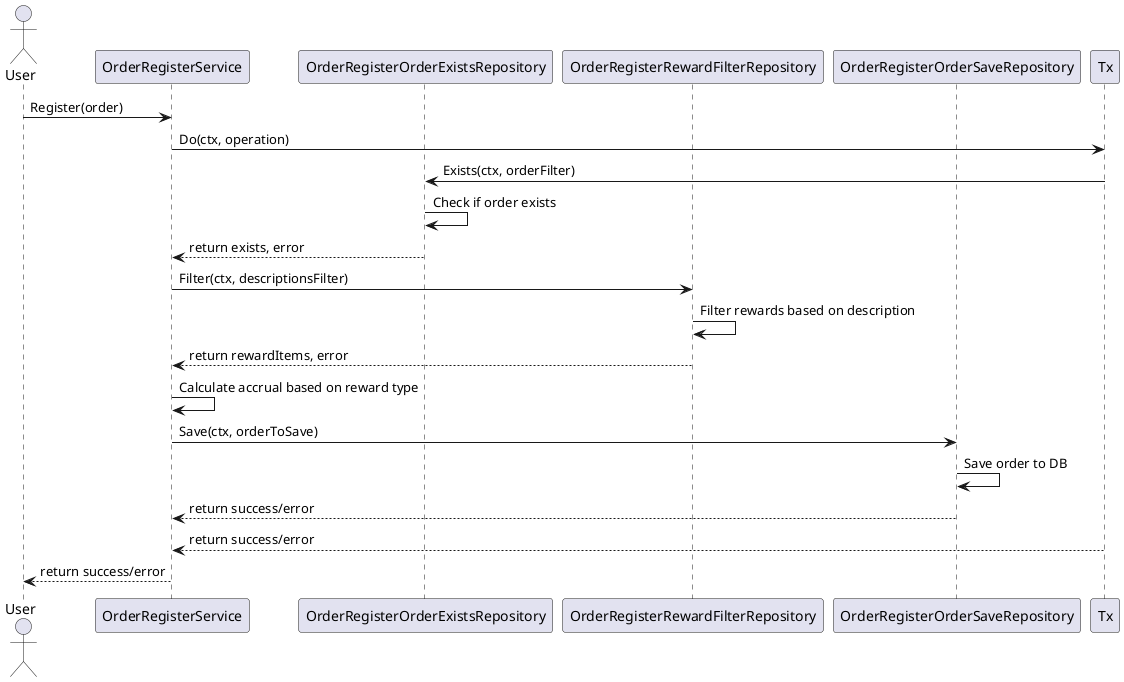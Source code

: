 @startuml order_register

actor User
participant "OrderRegisterService" as Service
participant "OrderRegisterOrderExistsRepository" as ExistsRepo
participant "OrderRegisterRewardFilterRepository" as RewardRepo
participant "OrderRegisterOrderSaveRepository" as SaveRepo
participant "Tx" as Transaction

User -> Service : Register(order)
Service -> Transaction : Do(ctx, operation)
Transaction -> ExistsRepo : Exists(ctx, orderFilter)
ExistsRepo -> ExistsRepo : Check if order exists
ExistsRepo --> Service : return exists, error
Service -> RewardRepo : Filter(ctx, descriptionsFilter)
RewardRepo -> RewardRepo : Filter rewards based on description
RewardRepo --> Service : return rewardItems, error
Service -> Service : Calculate accrual based on reward type
Service -> SaveRepo : Save(ctx, orderToSave)
SaveRepo -> SaveRepo : Save order to DB
SaveRepo --> Service : return success/error
Transaction --> Service : return success/error
Service --> User : return success/error

@enduml

